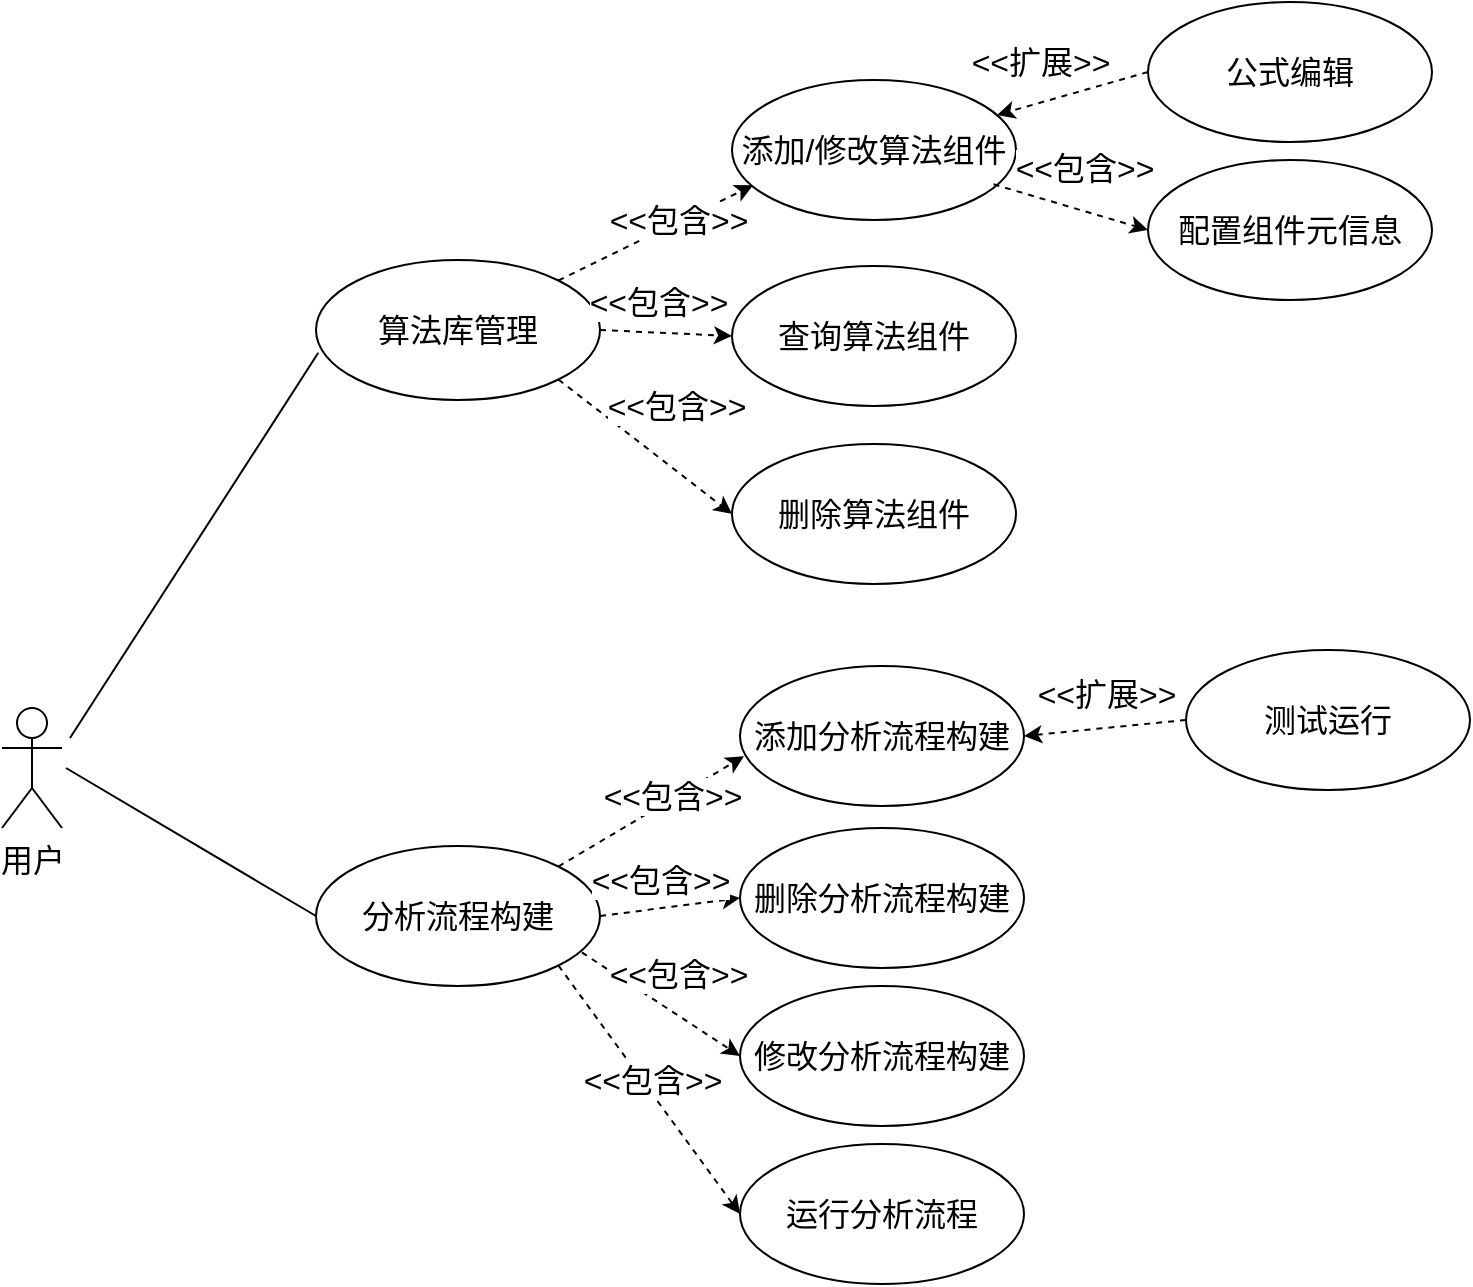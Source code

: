 <mxfile version="22.1.21" type="github">
  <diagram name="第 1 页" id="Of__D91aNl2rhqEbOlmq">
    <mxGraphModel dx="1101" dy="639" grid="0" gridSize="10" guides="1" tooltips="1" connect="1" arrows="1" fold="1" page="1" pageScale="1" pageWidth="200000" pageHeight="200000" math="0" shadow="0">
      <root>
        <mxCell id="0" />
        <mxCell id="1" parent="0" />
        <mxCell id="acBs6hBFpX8Cnyw0g5VL-8" style="rounded=0;orthogonalLoop=1;jettySize=auto;html=1;entryX=0;entryY=0.5;entryDx=0;entryDy=0;endArrow=none;endFill=0;" edge="1" parent="1" target="acBs6hBFpX8Cnyw0g5VL-4">
          <mxGeometry relative="1" as="geometry">
            <mxPoint x="66" y="415" as="sourcePoint" />
          </mxGeometry>
        </mxCell>
        <mxCell id="acBs6hBFpX8Cnyw0g5VL-1" value="&lt;font style=&quot;font-size: 16px;&quot;&gt;用户&lt;/font&gt;" style="shape=umlActor;verticalLabelPosition=bottom;verticalAlign=top;html=1;" vertex="1" parent="1">
          <mxGeometry x="34" y="385" width="30" height="60" as="geometry" />
        </mxCell>
        <mxCell id="acBs6hBFpX8Cnyw0g5VL-2" value="&lt;font style=&quot;font-size: 16px;&quot;&gt;算法库管理&lt;/font&gt;" style="ellipse;whiteSpace=wrap;html=1;" vertex="1" parent="1">
          <mxGeometry x="191" y="161" width="142" height="70" as="geometry" />
        </mxCell>
        <mxCell id="acBs6hBFpX8Cnyw0g5VL-11" style="rounded=0;orthogonalLoop=1;jettySize=auto;html=1;exitX=1;exitY=0;exitDx=0;exitDy=0;dashed=1;entryX=0.014;entryY=0.645;entryDx=0;entryDy=0;entryPerimeter=0;" edge="1" parent="1" source="acBs6hBFpX8Cnyw0g5VL-4" target="acBs6hBFpX8Cnyw0g5VL-5">
          <mxGeometry relative="1" as="geometry">
            <Array as="points" />
          </mxGeometry>
        </mxCell>
        <mxCell id="acBs6hBFpX8Cnyw0g5VL-13" value="&lt;font style=&quot;font-size: 16px;&quot;&gt;&amp;lt;&amp;lt;包含&amp;gt;&amp;gt;&lt;/font&gt;" style="edgeLabel;html=1;align=center;verticalAlign=middle;resizable=0;points=[];" vertex="1" connectable="0" parent="acBs6hBFpX8Cnyw0g5VL-11">
          <mxGeometry x="0.257" y="1" relative="1" as="geometry">
            <mxPoint x="-1" as="offset" />
          </mxGeometry>
        </mxCell>
        <mxCell id="acBs6hBFpX8Cnyw0g5VL-4" value="&lt;font style=&quot;font-size: 16px;&quot;&gt;分析流程构建&lt;/font&gt;" style="ellipse;whiteSpace=wrap;html=1;" vertex="1" parent="1">
          <mxGeometry x="191" y="454" width="142" height="70" as="geometry" />
        </mxCell>
        <mxCell id="acBs6hBFpX8Cnyw0g5VL-5" value="&lt;font style=&quot;font-size: 16px;&quot;&gt;添加分析流程构建&lt;/font&gt;" style="ellipse;whiteSpace=wrap;html=1;" vertex="1" parent="1">
          <mxGeometry x="403" y="364" width="142" height="70" as="geometry" />
        </mxCell>
        <mxCell id="acBs6hBFpX8Cnyw0g5VL-6" value="&lt;font style=&quot;font-size: 16px;&quot;&gt;删除分析流程构建&lt;/font&gt;" style="ellipse;whiteSpace=wrap;html=1;" vertex="1" parent="1">
          <mxGeometry x="403" y="445" width="142" height="70" as="geometry" />
        </mxCell>
        <mxCell id="acBs6hBFpX8Cnyw0g5VL-7" value="&lt;font style=&quot;font-size: 16px;&quot;&gt;修改分析流程构建&lt;/font&gt;" style="ellipse;whiteSpace=wrap;html=1;" vertex="1" parent="1">
          <mxGeometry x="403" y="524" width="142" height="70" as="geometry" />
        </mxCell>
        <mxCell id="acBs6hBFpX8Cnyw0g5VL-9" style="rounded=0;orthogonalLoop=1;jettySize=auto;html=1;entryX=0.008;entryY=0.663;entryDx=0;entryDy=0;entryPerimeter=0;endArrow=none;endFill=0;" edge="1" parent="1" target="acBs6hBFpX8Cnyw0g5VL-2">
          <mxGeometry relative="1" as="geometry">
            <mxPoint x="68" y="400" as="sourcePoint" />
          </mxGeometry>
        </mxCell>
        <mxCell id="acBs6hBFpX8Cnyw0g5VL-10" value="&lt;font style=&quot;font-size: 16px;&quot;&gt;运行分析流程&lt;/font&gt;" style="ellipse;whiteSpace=wrap;html=1;" vertex="1" parent="1">
          <mxGeometry x="403" y="603" width="142" height="70" as="geometry" />
        </mxCell>
        <mxCell id="acBs6hBFpX8Cnyw0g5VL-14" style="rounded=0;orthogonalLoop=1;jettySize=auto;html=1;exitX=1;exitY=0.5;exitDx=0;exitDy=0;dashed=1;entryX=0;entryY=0.5;entryDx=0;entryDy=0;" edge="1" parent="1" source="acBs6hBFpX8Cnyw0g5VL-4" target="acBs6hBFpX8Cnyw0g5VL-6">
          <mxGeometry relative="1" as="geometry">
            <mxPoint x="323" y="474" as="sourcePoint" />
            <mxPoint x="415" y="419" as="targetPoint" />
            <Array as="points" />
          </mxGeometry>
        </mxCell>
        <mxCell id="acBs6hBFpX8Cnyw0g5VL-15" value="&lt;font style=&quot;font-size: 16px;&quot;&gt;&amp;lt;&amp;lt;包含&amp;gt;&amp;gt;&lt;/font&gt;" style="edgeLabel;html=1;align=center;verticalAlign=middle;resizable=0;points=[];" vertex="1" connectable="0" parent="acBs6hBFpX8Cnyw0g5VL-14">
          <mxGeometry x="0.257" y="1" relative="1" as="geometry">
            <mxPoint x="-14" y="-12" as="offset" />
          </mxGeometry>
        </mxCell>
        <mxCell id="acBs6hBFpX8Cnyw0g5VL-16" style="rounded=0;orthogonalLoop=1;jettySize=auto;html=1;exitX=0.936;exitY=0.76;exitDx=0;exitDy=0;dashed=1;entryX=0;entryY=0.5;entryDx=0;entryDy=0;exitPerimeter=0;" edge="1" parent="1" source="acBs6hBFpX8Cnyw0g5VL-4" target="acBs6hBFpX8Cnyw0g5VL-7">
          <mxGeometry relative="1" as="geometry">
            <mxPoint x="333" y="484" as="sourcePoint" />
            <mxPoint x="425" y="429" as="targetPoint" />
            <Array as="points" />
          </mxGeometry>
        </mxCell>
        <mxCell id="acBs6hBFpX8Cnyw0g5VL-17" value="&lt;font style=&quot;font-size: 16px;&quot;&gt;&amp;lt;&amp;lt;包含&amp;gt;&amp;gt;&lt;/font&gt;" style="edgeLabel;html=1;align=center;verticalAlign=middle;resizable=0;points=[];" vertex="1" connectable="0" parent="acBs6hBFpX8Cnyw0g5VL-16">
          <mxGeometry x="0.257" y="1" relative="1" as="geometry">
            <mxPoint x="-2" y="-21" as="offset" />
          </mxGeometry>
        </mxCell>
        <mxCell id="acBs6hBFpX8Cnyw0g5VL-18" style="rounded=0;orthogonalLoop=1;jettySize=auto;html=1;exitX=1;exitY=1;exitDx=0;exitDy=0;dashed=1;entryX=0;entryY=0.5;entryDx=0;entryDy=0;" edge="1" parent="1" source="acBs6hBFpX8Cnyw0g5VL-4" target="acBs6hBFpX8Cnyw0g5VL-10">
          <mxGeometry relative="1" as="geometry">
            <mxPoint x="334" y="517" as="sourcePoint" />
            <mxPoint x="413" y="569" as="targetPoint" />
            <Array as="points" />
          </mxGeometry>
        </mxCell>
        <mxCell id="acBs6hBFpX8Cnyw0g5VL-19" value="&lt;font style=&quot;font-size: 16px;&quot;&gt;&amp;lt;&amp;lt;包含&amp;gt;&amp;gt;&lt;/font&gt;" style="edgeLabel;html=1;align=center;verticalAlign=middle;resizable=0;points=[];" vertex="1" connectable="0" parent="acBs6hBFpX8Cnyw0g5VL-18">
          <mxGeometry x="0.257" y="1" relative="1" as="geometry">
            <mxPoint x="-11" y="-20" as="offset" />
          </mxGeometry>
        </mxCell>
        <mxCell id="acBs6hBFpX8Cnyw0g5VL-20" value="&lt;font style=&quot;font-size: 16px;&quot;&gt;测试运行&lt;/font&gt;" style="ellipse;whiteSpace=wrap;html=1;" vertex="1" parent="1">
          <mxGeometry x="626" y="356" width="142" height="70" as="geometry" />
        </mxCell>
        <mxCell id="acBs6hBFpX8Cnyw0g5VL-21" style="rounded=0;orthogonalLoop=1;jettySize=auto;html=1;exitX=0;exitY=0.5;exitDx=0;exitDy=0;dashed=1;entryX=1;entryY=0.5;entryDx=0;entryDy=0;" edge="1" parent="1" source="acBs6hBFpX8Cnyw0g5VL-20" target="acBs6hBFpX8Cnyw0g5VL-5">
          <mxGeometry relative="1" as="geometry">
            <mxPoint x="323" y="474" as="sourcePoint" />
            <mxPoint x="415" y="419" as="targetPoint" />
            <Array as="points" />
          </mxGeometry>
        </mxCell>
        <mxCell id="acBs6hBFpX8Cnyw0g5VL-22" value="&lt;font style=&quot;font-size: 16px;&quot;&gt;&amp;lt;&amp;lt;扩展&amp;gt;&amp;gt;&lt;/font&gt;" style="edgeLabel;html=1;align=center;verticalAlign=middle;resizable=0;points=[];" vertex="1" connectable="0" parent="acBs6hBFpX8Cnyw0g5VL-21">
          <mxGeometry x="0.257" y="1" relative="1" as="geometry">
            <mxPoint x="10" y="-19" as="offset" />
          </mxGeometry>
        </mxCell>
        <mxCell id="acBs6hBFpX8Cnyw0g5VL-23" value="&lt;font style=&quot;font-size: 16px;&quot;&gt;添加/修改算法组件&lt;/font&gt;" style="ellipse;whiteSpace=wrap;html=1;" vertex="1" parent="1">
          <mxGeometry x="399" y="71" width="142" height="70" as="geometry" />
        </mxCell>
        <mxCell id="acBs6hBFpX8Cnyw0g5VL-24" value="&lt;font style=&quot;font-size: 16px;&quot;&gt;删除算法组件&lt;/font&gt;" style="ellipse;whiteSpace=wrap;html=1;" vertex="1" parent="1">
          <mxGeometry x="399" y="253" width="142" height="70" as="geometry" />
        </mxCell>
        <mxCell id="acBs6hBFpX8Cnyw0g5VL-25" value="&lt;font style=&quot;font-size: 16px;&quot;&gt;查询算法组件&lt;/font&gt;" style="ellipse;whiteSpace=wrap;html=1;" vertex="1" parent="1">
          <mxGeometry x="399" y="164" width="142" height="70" as="geometry" />
        </mxCell>
        <mxCell id="acBs6hBFpX8Cnyw0g5VL-26" style="rounded=0;orthogonalLoop=1;jettySize=auto;html=1;dashed=1;exitX=1;exitY=0;exitDx=0;exitDy=0;entryX=0.074;entryY=0.752;entryDx=0;entryDy=0;entryPerimeter=0;" edge="1" parent="1" source="acBs6hBFpX8Cnyw0g5VL-2" target="acBs6hBFpX8Cnyw0g5VL-23">
          <mxGeometry relative="1" as="geometry">
            <mxPoint x="313.0" y="33" as="sourcePoint" />
            <mxPoint x="408" y="121" as="targetPoint" />
            <Array as="points" />
          </mxGeometry>
        </mxCell>
        <mxCell id="acBs6hBFpX8Cnyw0g5VL-27" value="&lt;font style=&quot;font-size: 16px;&quot;&gt;&amp;lt;&amp;lt;包含&amp;gt;&amp;gt;&lt;/font&gt;" style="edgeLabel;html=1;align=center;verticalAlign=middle;resizable=0;points=[];" vertex="1" connectable="0" parent="acBs6hBFpX8Cnyw0g5VL-26">
          <mxGeometry x="0.257" y="1" relative="1" as="geometry">
            <mxPoint x="-1" as="offset" />
          </mxGeometry>
        </mxCell>
        <mxCell id="acBs6hBFpX8Cnyw0g5VL-28" style="rounded=0;orthogonalLoop=1;jettySize=auto;html=1;dashed=1;exitX=1;exitY=0.5;exitDx=0;exitDy=0;entryX=0;entryY=0.5;entryDx=0;entryDy=0;" edge="1" parent="1" source="acBs6hBFpX8Cnyw0g5VL-2" target="acBs6hBFpX8Cnyw0g5VL-25">
          <mxGeometry relative="1" as="geometry">
            <mxPoint x="323" y="181" as="sourcePoint" />
            <mxPoint x="424" y="115" as="targetPoint" />
            <Array as="points" />
          </mxGeometry>
        </mxCell>
        <mxCell id="acBs6hBFpX8Cnyw0g5VL-29" value="&lt;font style=&quot;font-size: 16px;&quot;&gt;&amp;lt;&amp;lt;包含&amp;gt;&amp;gt;&lt;/font&gt;" style="edgeLabel;html=1;align=center;verticalAlign=middle;resizable=0;points=[];" vertex="1" connectable="0" parent="acBs6hBFpX8Cnyw0g5VL-28">
          <mxGeometry x="0.257" y="1" relative="1" as="geometry">
            <mxPoint x="-13" y="-15" as="offset" />
          </mxGeometry>
        </mxCell>
        <mxCell id="acBs6hBFpX8Cnyw0g5VL-31" style="rounded=0;orthogonalLoop=1;jettySize=auto;html=1;dashed=1;exitX=1;exitY=1;exitDx=0;exitDy=0;entryX=0;entryY=0.5;entryDx=0;entryDy=0;" edge="1" parent="1" source="acBs6hBFpX8Cnyw0g5VL-2" target="acBs6hBFpX8Cnyw0g5VL-24">
          <mxGeometry relative="1" as="geometry">
            <mxPoint x="343" y="206" as="sourcePoint" />
            <mxPoint x="427" y="195" as="targetPoint" />
            <Array as="points" />
          </mxGeometry>
        </mxCell>
        <mxCell id="acBs6hBFpX8Cnyw0g5VL-32" value="&lt;font style=&quot;font-size: 16px;&quot;&gt;&amp;lt;&amp;lt;包含&amp;gt;&amp;gt;&lt;/font&gt;" style="edgeLabel;html=1;align=center;verticalAlign=middle;resizable=0;points=[];" vertex="1" connectable="0" parent="acBs6hBFpX8Cnyw0g5VL-31">
          <mxGeometry x="0.257" y="1" relative="1" as="geometry">
            <mxPoint x="3" y="-28" as="offset" />
          </mxGeometry>
        </mxCell>
        <mxCell id="acBs6hBFpX8Cnyw0g5VL-33" value="&lt;font style=&quot;font-size: 16px;&quot;&gt;公式编辑&lt;/font&gt;" style="ellipse;whiteSpace=wrap;html=1;" vertex="1" parent="1">
          <mxGeometry x="607" y="32" width="142" height="70" as="geometry" />
        </mxCell>
        <mxCell id="acBs6hBFpX8Cnyw0g5VL-34" style="rounded=0;orthogonalLoop=1;jettySize=auto;html=1;exitX=0;exitY=0.5;exitDx=0;exitDy=0;dashed=1;" edge="1" parent="1" source="acBs6hBFpX8Cnyw0g5VL-33" target="acBs6hBFpX8Cnyw0g5VL-23">
          <mxGeometry relative="1" as="geometry">
            <mxPoint x="636" y="401" as="sourcePoint" />
            <mxPoint x="555" y="409" as="targetPoint" />
            <Array as="points" />
          </mxGeometry>
        </mxCell>
        <mxCell id="acBs6hBFpX8Cnyw0g5VL-35" value="&lt;font style=&quot;font-size: 16px;&quot;&gt;&amp;lt;&amp;lt;扩展&amp;gt;&amp;gt;&lt;/font&gt;" style="edgeLabel;html=1;align=center;verticalAlign=middle;resizable=0;points=[];" vertex="1" connectable="0" parent="acBs6hBFpX8Cnyw0g5VL-34">
          <mxGeometry x="0.257" y="1" relative="1" as="geometry">
            <mxPoint x="-7" y="-20" as="offset" />
          </mxGeometry>
        </mxCell>
        <mxCell id="acBs6hBFpX8Cnyw0g5VL-36" value="&lt;font style=&quot;font-size: 16px;&quot;&gt;配置组件元信息&lt;/font&gt;" style="ellipse;whiteSpace=wrap;html=1;" vertex="1" parent="1">
          <mxGeometry x="607" y="111" width="142" height="70" as="geometry" />
        </mxCell>
        <mxCell id="acBs6hBFpX8Cnyw0g5VL-38" style="rounded=0;orthogonalLoop=1;jettySize=auto;html=1;dashed=1;entryX=0;entryY=0.5;entryDx=0;entryDy=0;exitX=0.921;exitY=0.745;exitDx=0;exitDy=0;exitPerimeter=0;" edge="1" parent="1" source="acBs6hBFpX8Cnyw0g5VL-23" target="acBs6hBFpX8Cnyw0g5VL-36">
          <mxGeometry relative="1" as="geometry">
            <mxPoint x="540.997" y="115.004" as="sourcePoint" />
            <mxPoint x="614.3" y="131.0" as="targetPoint" />
            <Array as="points" />
          </mxGeometry>
        </mxCell>
        <mxCell id="acBs6hBFpX8Cnyw0g5VL-39" value="&lt;font style=&quot;font-size: 16px;&quot;&gt;&amp;lt;&amp;lt;包含&amp;gt;&amp;gt;&lt;/font&gt;" style="edgeLabel;html=1;align=center;verticalAlign=middle;resizable=0;points=[];" vertex="1" connectable="0" parent="acBs6hBFpX8Cnyw0g5VL-38">
          <mxGeometry x="0.257" y="1" relative="1" as="geometry">
            <mxPoint x="-4" y="-22" as="offset" />
          </mxGeometry>
        </mxCell>
      </root>
    </mxGraphModel>
  </diagram>
</mxfile>
